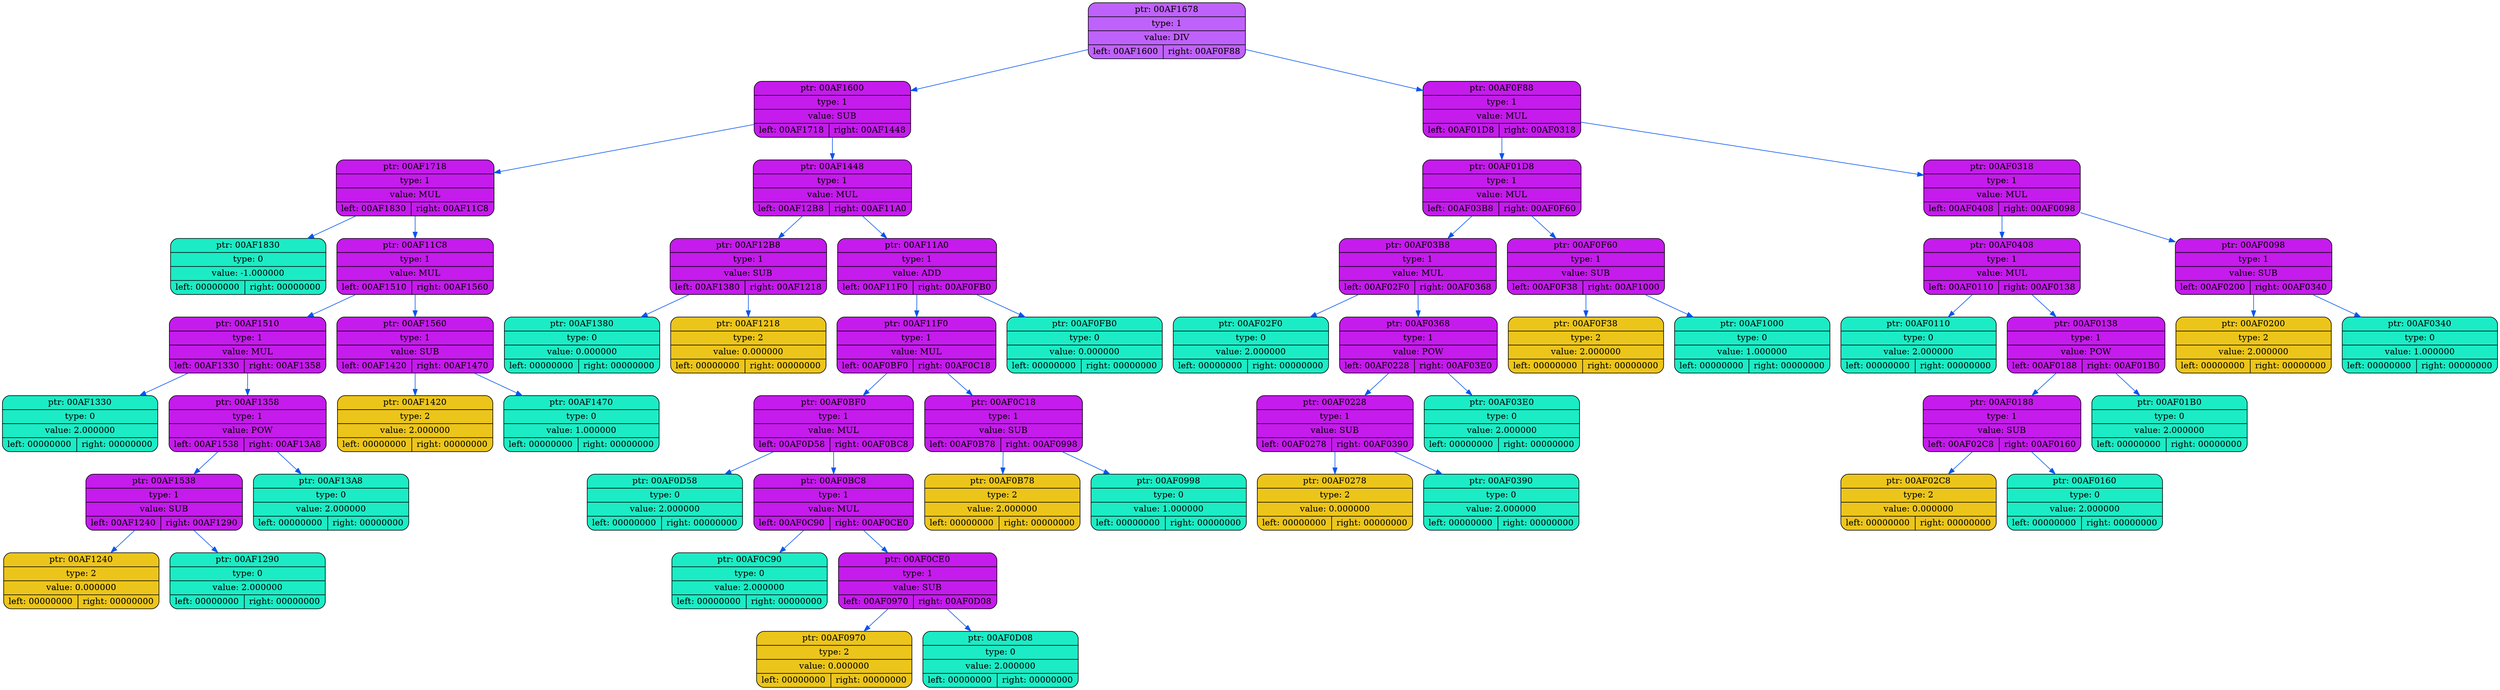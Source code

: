 digraph
{
    rankdir=TP

        node00AF1678[shape=record,style="rounded,filled",fillcolor="#BF62FC",label="{ ptr: 00AF1678 | type: 1 | value: DIV| { left: 00AF1600 | right: 00AF0F88 }}"];
    node00AF1678 -> node00AF1600[color="#0855F0"]
    node00AF1600[shape=record,style="rounded,filled",fillcolor="#C51BEC",label="{ ptr: 00AF1600 | type: 1 | value: SUB| { left: 00AF1718 | right: 00AF1448 }}"];
    node00AF1600 -> node00AF1718[color="#0855F0"]
    node00AF1718[shape=record,style="rounded,filled",fillcolor="#C51BEC",label="{ ptr: 00AF1718 | type: 1 | value: MUL| { left: 00AF1830 | right: 00AF11C8 }}"];
    node00AF1718 -> node00AF1830[color="#0855F0"]
    node00AF1830[shape=record,style="rounded,filled",fillcolor="#1BECC5",label="{ ptr: 00AF1830 | type: 0 | value: -1.000000| { left: 00000000 | right: 00000000 }}"];
    node00AF1718 -> node00AF11C8[color="#0855F0"]
    node00AF11C8[shape=record,style="rounded,filled",fillcolor="#C51BEC",label="{ ptr: 00AF11C8 | type: 1 | value: MUL| { left: 00AF1510 | right: 00AF1560 }}"];
    node00AF11C8 -> node00AF1510[color="#0855F0"]
    node00AF1510[shape=record,style="rounded,filled",fillcolor="#C51BEC",label="{ ptr: 00AF1510 | type: 1 | value: MUL| { left: 00AF1330 | right: 00AF1358 }}"];
    node00AF1510 -> node00AF1330[color="#0855F0"]
    node00AF1330[shape=record,style="rounded,filled",fillcolor="#1BECC5",label="{ ptr: 00AF1330 | type: 0 | value: 2.000000| { left: 00000000 | right: 00000000 }}"];
    node00AF1510 -> node00AF1358[color="#0855F0"]
    node00AF1358[shape=record,style="rounded,filled",fillcolor="#C51BEC",label="{ ptr: 00AF1358 | type: 1 | value: POW| { left: 00AF1538 | right: 00AF13A8 }}"];
    node00AF1358 -> node00AF1538[color="#0855F0"]
    node00AF1538[shape=record,style="rounded,filled",fillcolor="#C51BEC",label="{ ptr: 00AF1538 | type: 1 | value: SUB| { left: 00AF1240 | right: 00AF1290 }}"];
    node00AF1538 -> node00AF1240[color="#0855F0"]
    node00AF1240[shape=record,style="rounded,filled",fillcolor="#ECC51B",label="{ ptr: 00AF1240 | type: 2 | value: 0.000000| { left: 00000000 | right: 00000000 }}"];
    node00AF1538 -> node00AF1290[color="#0855F0"]
    node00AF1290[shape=record,style="rounded,filled",fillcolor="#1BECC5",label="{ ptr: 00AF1290 | type: 0 | value: 2.000000| { left: 00000000 | right: 00000000 }}"];
    node00AF1358 -> node00AF13A8[color="#0855F0"]
    node00AF13A8[shape=record,style="rounded,filled",fillcolor="#1BECC5",label="{ ptr: 00AF13A8 | type: 0 | value: 2.000000| { left: 00000000 | right: 00000000 }}"];
    node00AF11C8 -> node00AF1560[color="#0855F0"]
    node00AF1560[shape=record,style="rounded,filled",fillcolor="#C51BEC",label="{ ptr: 00AF1560 | type: 1 | value: SUB| { left: 00AF1420 | right: 00AF1470 }}"];
    node00AF1560 -> node00AF1420[color="#0855F0"]
    node00AF1420[shape=record,style="rounded,filled",fillcolor="#ECC51B",label="{ ptr: 00AF1420 | type: 2 | value: 2.000000| { left: 00000000 | right: 00000000 }}"];
    node00AF1560 -> node00AF1470[color="#0855F0"]
    node00AF1470[shape=record,style="rounded,filled",fillcolor="#1BECC5",label="{ ptr: 00AF1470 | type: 0 | value: 1.000000| { left: 00000000 | right: 00000000 }}"];
    node00AF1600 -> node00AF1448[color="#0855F0"]
    node00AF1448[shape=record,style="rounded,filled",fillcolor="#C51BEC",label="{ ptr: 00AF1448 | type: 1 | value: MUL| { left: 00AF12B8 | right: 00AF11A0 }}"];
    node00AF1448 -> node00AF12B8[color="#0855F0"]
    node00AF12B8[shape=record,style="rounded,filled",fillcolor="#C51BEC",label="{ ptr: 00AF12B8 | type: 1 | value: SUB| { left: 00AF1380 | right: 00AF1218 }}"];
    node00AF12B8 -> node00AF1380[color="#0855F0"]
    node00AF1380[shape=record,style="rounded,filled",fillcolor="#1BECC5",label="{ ptr: 00AF1380 | type: 0 | value: 0.000000| { left: 00000000 | right: 00000000 }}"];
    node00AF12B8 -> node00AF1218[color="#0855F0"]
    node00AF1218[shape=record,style="rounded,filled",fillcolor="#ECC51B",label="{ ptr: 00AF1218 | type: 2 | value: 0.000000| { left: 00000000 | right: 00000000 }}"];
    node00AF1448 -> node00AF11A0[color="#0855F0"]
    node00AF11A0[shape=record,style="rounded,filled",fillcolor="#C51BEC",label="{ ptr: 00AF11A0 | type: 1 | value: ADD| { left: 00AF11F0 | right: 00AF0FB0 }}"];
    node00AF11A0 -> node00AF11F0[color="#0855F0"]
    node00AF11F0[shape=record,style="rounded,filled",fillcolor="#C51BEC",label="{ ptr: 00AF11F0 | type: 1 | value: MUL| { left: 00AF0BF0 | right: 00AF0C18 }}"];
    node00AF11F0 -> node00AF0BF0[color="#0855F0"]
    node00AF0BF0[shape=record,style="rounded,filled",fillcolor="#C51BEC",label="{ ptr: 00AF0BF0 | type: 1 | value: MUL| { left: 00AF0D58 | right: 00AF0BC8 }}"];
    node00AF0BF0 -> node00AF0D58[color="#0855F0"]
    node00AF0D58[shape=record,style="rounded,filled",fillcolor="#1BECC5",label="{ ptr: 00AF0D58 | type: 0 | value: 2.000000| { left: 00000000 | right: 00000000 }}"];
    node00AF0BF0 -> node00AF0BC8[color="#0855F0"]
    node00AF0BC8[shape=record,style="rounded,filled",fillcolor="#C51BEC",label="{ ptr: 00AF0BC8 | type: 1 | value: MUL| { left: 00AF0C90 | right: 00AF0CE0 }}"];
    node00AF0BC8 -> node00AF0C90[color="#0855F0"]
    node00AF0C90[shape=record,style="rounded,filled",fillcolor="#1BECC5",label="{ ptr: 00AF0C90 | type: 0 | value: 2.000000| { left: 00000000 | right: 00000000 }}"];
    node00AF0BC8 -> node00AF0CE0[color="#0855F0"]
    node00AF0CE0[shape=record,style="rounded,filled",fillcolor="#C51BEC",label="{ ptr: 00AF0CE0 | type: 1 | value: SUB| { left: 00AF0970 | right: 00AF0D08 }}"];
    node00AF0CE0 -> node00AF0970[color="#0855F0"]
    node00AF0970[shape=record,style="rounded,filled",fillcolor="#ECC51B",label="{ ptr: 00AF0970 | type: 2 | value: 0.000000| { left: 00000000 | right: 00000000 }}"];
    node00AF0CE0 -> node00AF0D08[color="#0855F0"]
    node00AF0D08[shape=record,style="rounded,filled",fillcolor="#1BECC5",label="{ ptr: 00AF0D08 | type: 0 | value: 2.000000| { left: 00000000 | right: 00000000 }}"];
    node00AF11F0 -> node00AF0C18[color="#0855F0"]
    node00AF0C18[shape=record,style="rounded,filled",fillcolor="#C51BEC",label="{ ptr: 00AF0C18 | type: 1 | value: SUB| { left: 00AF0B78 | right: 00AF0998 }}"];
    node00AF0C18 -> node00AF0B78[color="#0855F0"]
    node00AF0B78[shape=record,style="rounded,filled",fillcolor="#ECC51B",label="{ ptr: 00AF0B78 | type: 2 | value: 2.000000| { left: 00000000 | right: 00000000 }}"];
    node00AF0C18 -> node00AF0998[color="#0855F0"]
    node00AF0998[shape=record,style="rounded,filled",fillcolor="#1BECC5",label="{ ptr: 00AF0998 | type: 0 | value: 1.000000| { left: 00000000 | right: 00000000 }}"];
    node00AF11A0 -> node00AF0FB0[color="#0855F0"]
    node00AF0FB0[shape=record,style="rounded,filled",fillcolor="#1BECC5",label="{ ptr: 00AF0FB0 | type: 0 | value: 0.000000| { left: 00000000 | right: 00000000 }}"];
    node00AF1678 -> node00AF0F88[color="#0855F0"]
    node00AF0F88[shape=record,style="rounded,filled",fillcolor="#C51BEC",label="{ ptr: 00AF0F88 | type: 1 | value: MUL| { left: 00AF01D8 | right: 00AF0318 }}"];
    node00AF0F88 -> node00AF01D8[color="#0855F0"]
    node00AF01D8[shape=record,style="rounded,filled",fillcolor="#C51BEC",label="{ ptr: 00AF01D8 | type: 1 | value: MUL| { left: 00AF03B8 | right: 00AF0F60 }}"];
    node00AF01D8 -> node00AF03B8[color="#0855F0"]
    node00AF03B8[shape=record,style="rounded,filled",fillcolor="#C51BEC",label="{ ptr: 00AF03B8 | type: 1 | value: MUL| { left: 00AF02F0 | right: 00AF0368 }}"];
    node00AF03B8 -> node00AF02F0[color="#0855F0"]
    node00AF02F0[shape=record,style="rounded,filled",fillcolor="#1BECC5",label="{ ptr: 00AF02F0 | type: 0 | value: 2.000000| { left: 00000000 | right: 00000000 }}"];
    node00AF03B8 -> node00AF0368[color="#0855F0"]
    node00AF0368[shape=record,style="rounded,filled",fillcolor="#C51BEC",label="{ ptr: 00AF0368 | type: 1 | value: POW| { left: 00AF0228 | right: 00AF03E0 }}"];
    node00AF0368 -> node00AF0228[color="#0855F0"]
    node00AF0228[shape=record,style="rounded,filled",fillcolor="#C51BEC",label="{ ptr: 00AF0228 | type: 1 | value: SUB| { left: 00AF0278 | right: 00AF0390 }}"];
    node00AF0228 -> node00AF0278[color="#0855F0"]
    node00AF0278[shape=record,style="rounded,filled",fillcolor="#ECC51B",label="{ ptr: 00AF0278 | type: 2 | value: 0.000000| { left: 00000000 | right: 00000000 }}"];
    node00AF0228 -> node00AF0390[color="#0855F0"]
    node00AF0390[shape=record,style="rounded,filled",fillcolor="#1BECC5",label="{ ptr: 00AF0390 | type: 0 | value: 2.000000| { left: 00000000 | right: 00000000 }}"];
    node00AF0368 -> node00AF03E0[color="#0855F0"]
    node00AF03E0[shape=record,style="rounded,filled",fillcolor="#1BECC5",label="{ ptr: 00AF03E0 | type: 0 | value: 2.000000| { left: 00000000 | right: 00000000 }}"];
    node00AF01D8 -> node00AF0F60[color="#0855F0"]
    node00AF0F60[shape=record,style="rounded,filled",fillcolor="#C51BEC",label="{ ptr: 00AF0F60 | type: 1 | value: SUB| { left: 00AF0F38 | right: 00AF1000 }}"];
    node00AF0F60 -> node00AF0F38[color="#0855F0"]
    node00AF0F38[shape=record,style="rounded,filled",fillcolor="#ECC51B",label="{ ptr: 00AF0F38 | type: 2 | value: 2.000000| { left: 00000000 | right: 00000000 }}"];
    node00AF0F60 -> node00AF1000[color="#0855F0"]
    node00AF1000[shape=record,style="rounded,filled",fillcolor="#1BECC5",label="{ ptr: 00AF1000 | type: 0 | value: 1.000000| { left: 00000000 | right: 00000000 }}"];
    node00AF0F88 -> node00AF0318[color="#0855F0"]
    node00AF0318[shape=record,style="rounded,filled",fillcolor="#C51BEC",label="{ ptr: 00AF0318 | type: 1 | value: MUL| { left: 00AF0408 | right: 00AF0098 }}"];
    node00AF0318 -> node00AF0408[color="#0855F0"]
    node00AF0408[shape=record,style="rounded,filled",fillcolor="#C51BEC",label="{ ptr: 00AF0408 | type: 1 | value: MUL| { left: 00AF0110 | right: 00AF0138 }}"];
    node00AF0408 -> node00AF0110[color="#0855F0"]
    node00AF0110[shape=record,style="rounded,filled",fillcolor="#1BECC5",label="{ ptr: 00AF0110 | type: 0 | value: 2.000000| { left: 00000000 | right: 00000000 }}"];
    node00AF0408 -> node00AF0138[color="#0855F0"]
    node00AF0138[shape=record,style="rounded,filled",fillcolor="#C51BEC",label="{ ptr: 00AF0138 | type: 1 | value: POW| { left: 00AF0188 | right: 00AF01B0 }}"];
    node00AF0138 -> node00AF0188[color="#0855F0"]
    node00AF0188[shape=record,style="rounded,filled",fillcolor="#C51BEC",label="{ ptr: 00AF0188 | type: 1 | value: SUB| { left: 00AF02C8 | right: 00AF0160 }}"];
    node00AF0188 -> node00AF02C8[color="#0855F0"]
    node00AF02C8[shape=record,style="rounded,filled",fillcolor="#ECC51B",label="{ ptr: 00AF02C8 | type: 2 | value: 0.000000| { left: 00000000 | right: 00000000 }}"];
    node00AF0188 -> node00AF0160[color="#0855F0"]
    node00AF0160[shape=record,style="rounded,filled",fillcolor="#1BECC5",label="{ ptr: 00AF0160 | type: 0 | value: 2.000000| { left: 00000000 | right: 00000000 }}"];
    node00AF0138 -> node00AF01B0[color="#0855F0"]
    node00AF01B0[shape=record,style="rounded,filled",fillcolor="#1BECC5",label="{ ptr: 00AF01B0 | type: 0 | value: 2.000000| { left: 00000000 | right: 00000000 }}"];
    node00AF0318 -> node00AF0098[color="#0855F0"]
    node00AF0098[shape=record,style="rounded,filled",fillcolor="#C51BEC",label="{ ptr: 00AF0098 | type: 1 | value: SUB| { left: 00AF0200 | right: 00AF0340 }}"];
    node00AF0098 -> node00AF0200[color="#0855F0"]
    node00AF0200[shape=record,style="rounded,filled",fillcolor="#ECC51B",label="{ ptr: 00AF0200 | type: 2 | value: 2.000000| { left: 00000000 | right: 00000000 }}"];
    node00AF0098 -> node00AF0340[color="#0855F0"]
    node00AF0340[shape=record,style="rounded,filled",fillcolor="#1BECC5",label="{ ptr: 00AF0340 | type: 0 | value: 1.000000| { left: 00000000 | right: 00000000 }}"];
}